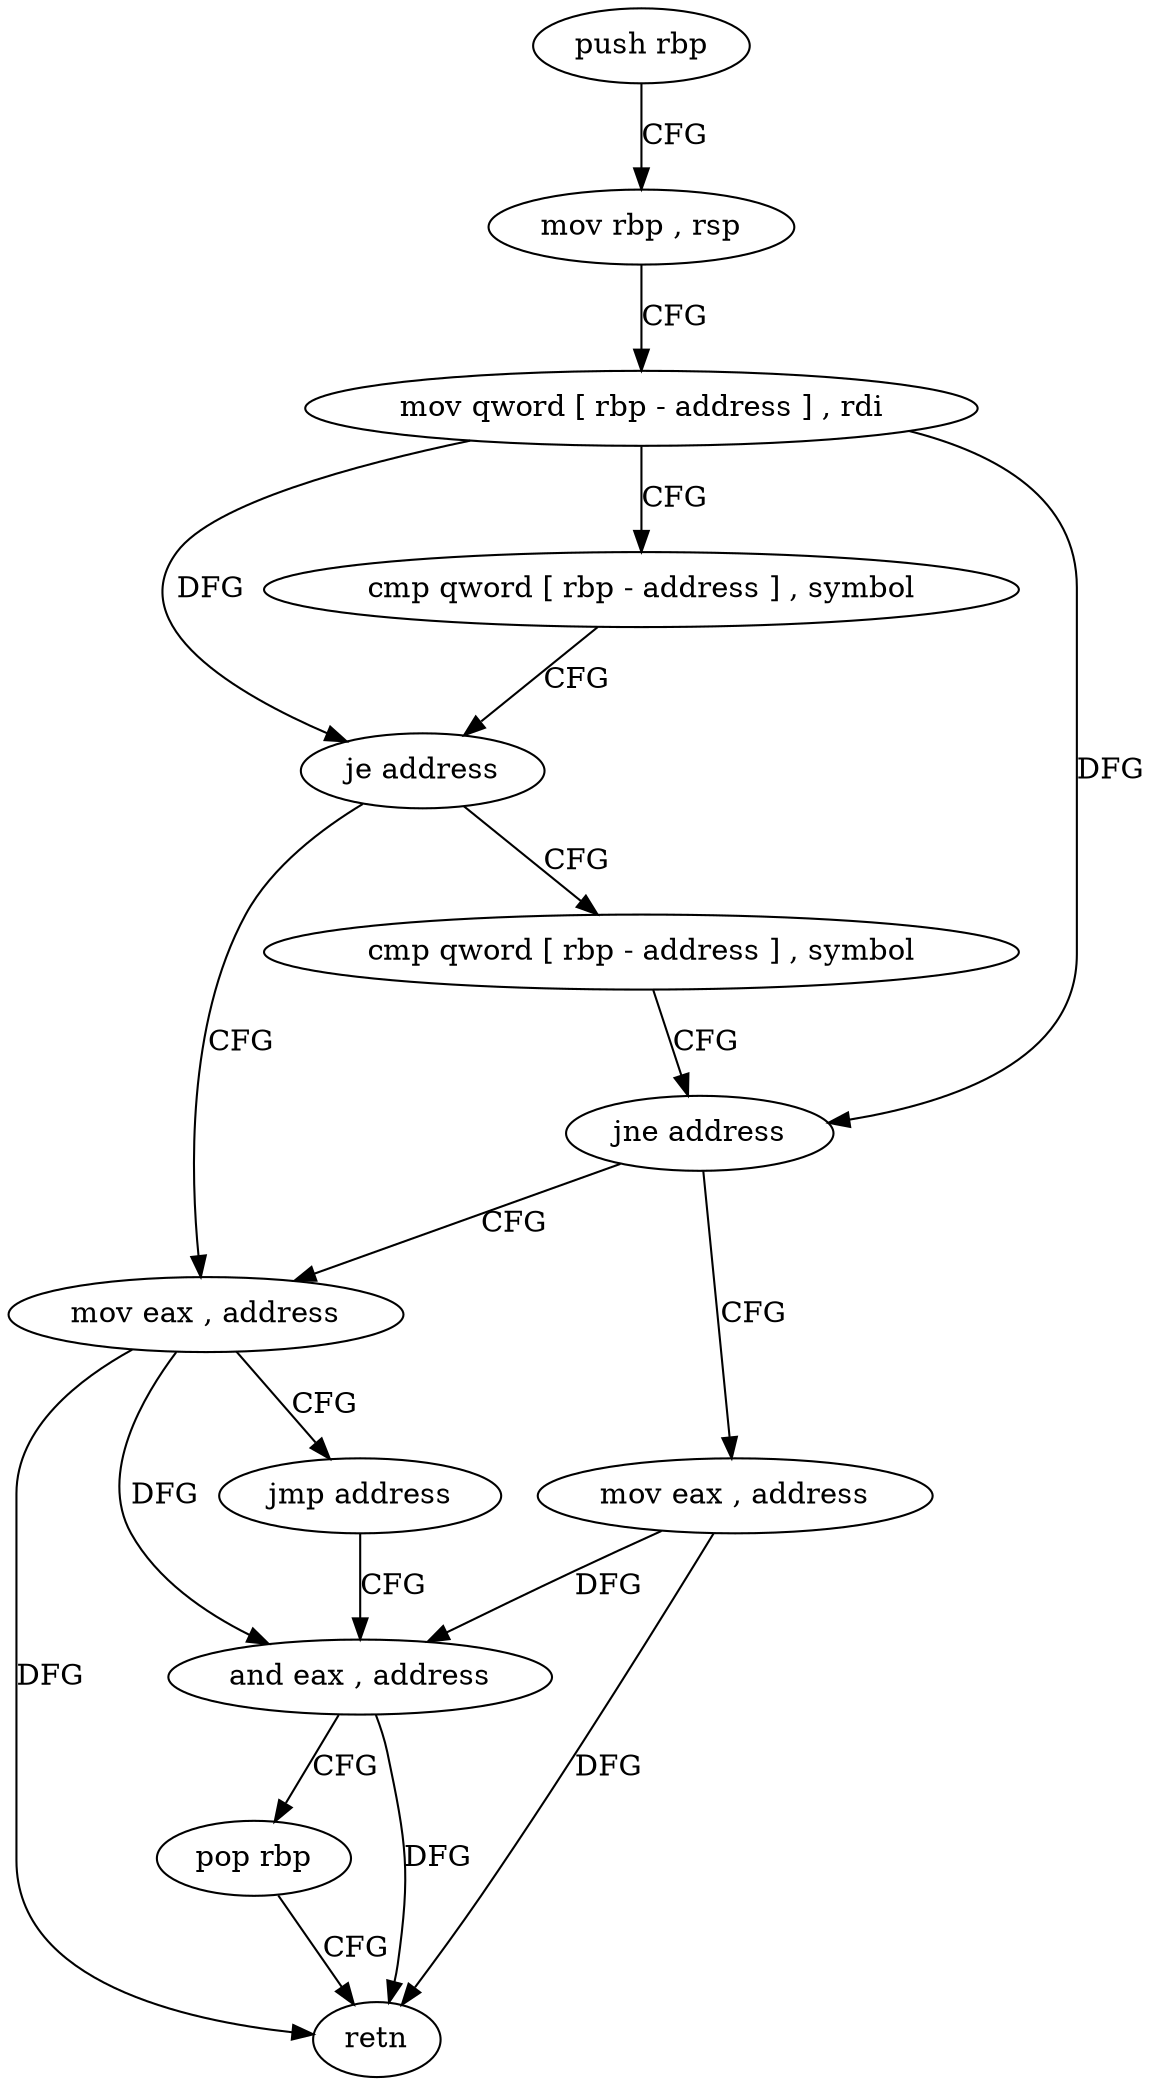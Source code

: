 digraph "func" {
"4242952" [label = "push rbp" ]
"4242953" [label = "mov rbp , rsp" ]
"4242956" [label = "mov qword [ rbp - address ] , rdi" ]
"4242960" [label = "cmp qword [ rbp - address ] , symbol" ]
"4242968" [label = "je address" ]
"4242980" [label = "mov eax , address" ]
"4242970" [label = "cmp qword [ rbp - address ] , symbol" ]
"4242985" [label = "jmp address" ]
"4242992" [label = "and eax , address" ]
"4242978" [label = "jne address" ]
"4242987" [label = "mov eax , address" ]
"4242995" [label = "pop rbp" ]
"4242996" [label = "retn" ]
"4242952" -> "4242953" [ label = "CFG" ]
"4242953" -> "4242956" [ label = "CFG" ]
"4242956" -> "4242960" [ label = "CFG" ]
"4242956" -> "4242968" [ label = "DFG" ]
"4242956" -> "4242978" [ label = "DFG" ]
"4242960" -> "4242968" [ label = "CFG" ]
"4242968" -> "4242980" [ label = "CFG" ]
"4242968" -> "4242970" [ label = "CFG" ]
"4242980" -> "4242985" [ label = "CFG" ]
"4242980" -> "4242992" [ label = "DFG" ]
"4242980" -> "4242996" [ label = "DFG" ]
"4242970" -> "4242978" [ label = "CFG" ]
"4242985" -> "4242992" [ label = "CFG" ]
"4242992" -> "4242995" [ label = "CFG" ]
"4242992" -> "4242996" [ label = "DFG" ]
"4242978" -> "4242987" [ label = "CFG" ]
"4242978" -> "4242980" [ label = "CFG" ]
"4242987" -> "4242992" [ label = "DFG" ]
"4242987" -> "4242996" [ label = "DFG" ]
"4242995" -> "4242996" [ label = "CFG" ]
}
